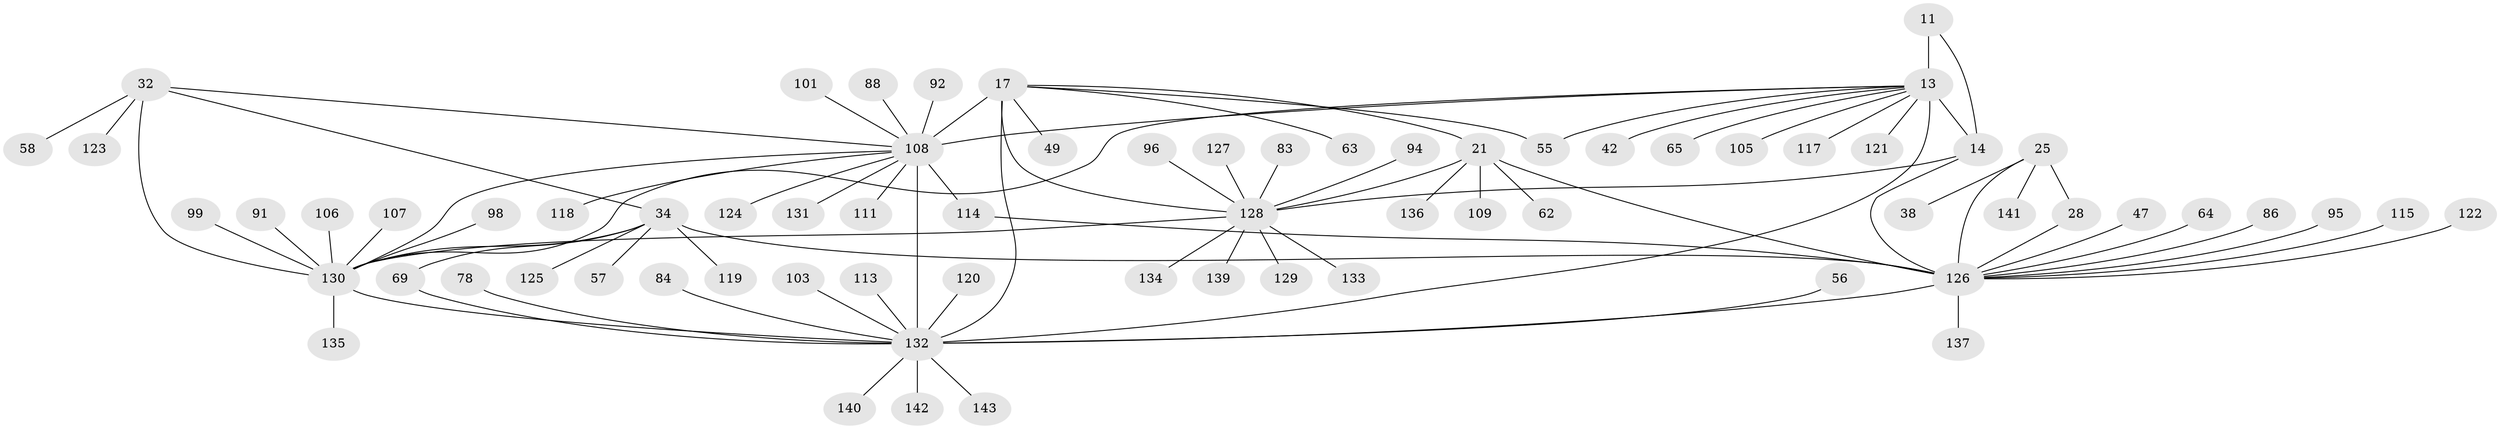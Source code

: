// original degree distribution, {10: 0.03496503496503497, 9: 0.08391608391608392, 12: 0.02097902097902098, 19: 0.006993006993006993, 7: 0.04195804195804196, 6: 0.027972027972027972, 8: 0.006993006993006993, 15: 0.006993006993006993, 14: 0.006993006993006993, 11: 0.006993006993006993, 1: 0.5594405594405595, 2: 0.13986013986013987, 3: 0.04895104895104895, 4: 0.006993006993006993}
// Generated by graph-tools (version 1.1) at 2025/54/03/09/25 04:54:32]
// undirected, 71 vertices, 87 edges
graph export_dot {
graph [start="1"]
  node [color=gray90,style=filled];
  11 [super="+10"];
  13 [super="+12"];
  14 [super="+9"];
  17 [super="+16"];
  21 [super="+19"];
  25 [super="+23"];
  28 [super="+22"];
  32 [super="+29"];
  34 [super="+31"];
  38;
  42;
  47;
  49;
  55 [super="+50"];
  56;
  57;
  58;
  62;
  63;
  64;
  65 [super="+51+52"];
  69;
  78;
  83;
  84;
  86 [super="+70"];
  88;
  91;
  92;
  94;
  95;
  96;
  98 [super="+82"];
  99;
  101;
  103;
  105;
  106;
  107;
  108 [super="+48+81+6+76+77+79"];
  109 [super="+80"];
  111;
  113;
  114 [super="+104"];
  115;
  117;
  118;
  119;
  120 [super="+102"];
  121 [super="+67"];
  122;
  123 [super="+112"];
  124;
  125 [super="+53"];
  126 [super="+97+27"];
  127;
  128 [super="+20+45+60+61+72+73"];
  129;
  130 [super="+35+39+46+59+116+71+75+90"];
  131;
  132 [super="+41+85+37+36+43+66+89+3"];
  133;
  134;
  135;
  136;
  137 [super="+93"];
  139 [super="+40"];
  140 [super="+87"];
  141;
  142;
  143 [super="+110+138"];
  11 -- 13 [weight=6];
  11 -- 14 [weight=4];
  13 -- 14 [weight=6];
  13 -- 105;
  13 -- 117;
  13 -- 121;
  13 -- 65;
  13 -- 42;
  13 -- 55;
  13 -- 108;
  13 -- 130;
  13 -- 132;
  14 -- 128;
  14 -- 126;
  17 -- 21 [weight=4];
  17 -- 49;
  17 -- 55;
  17 -- 63;
  17 -- 132 [weight=2];
  17 -- 108;
  17 -- 128 [weight=6];
  21 -- 62;
  21 -- 136;
  21 -- 109;
  21 -- 128 [weight=6];
  21 -- 126;
  25 -- 28 [weight=4];
  25 -- 38;
  25 -- 141;
  25 -- 126 [weight=6];
  28 -- 126 [weight=6];
  32 -- 34 [weight=4];
  32 -- 58;
  32 -- 108 [weight=2];
  32 -- 123;
  32 -- 130 [weight=6];
  34 -- 69;
  34 -- 119;
  34 -- 126 [weight=2];
  34 -- 57;
  34 -- 125;
  34 -- 130 [weight=6];
  47 -- 126;
  56 -- 132;
  64 -- 126;
  69 -- 132;
  78 -- 132;
  83 -- 128;
  84 -- 132;
  86 -- 126;
  88 -- 108;
  91 -- 130;
  92 -- 108;
  94 -- 128;
  95 -- 126;
  96 -- 128;
  98 -- 130;
  99 -- 130;
  101 -- 108;
  103 -- 132;
  106 -- 130;
  107 -- 130;
  108 -- 131;
  108 -- 132 [weight=13];
  108 -- 111;
  108 -- 114;
  108 -- 118;
  108 -- 124;
  108 -- 130;
  113 -- 132;
  114 -- 126;
  115 -- 126;
  120 -- 132;
  122 -- 126;
  126 -- 132 [weight=3];
  126 -- 137;
  127 -- 128;
  128 -- 129;
  128 -- 130;
  128 -- 133;
  128 -- 134;
  128 -- 139;
  130 -- 132;
  130 -- 135;
  132 -- 142;
  132 -- 143;
  132 -- 140;
}
